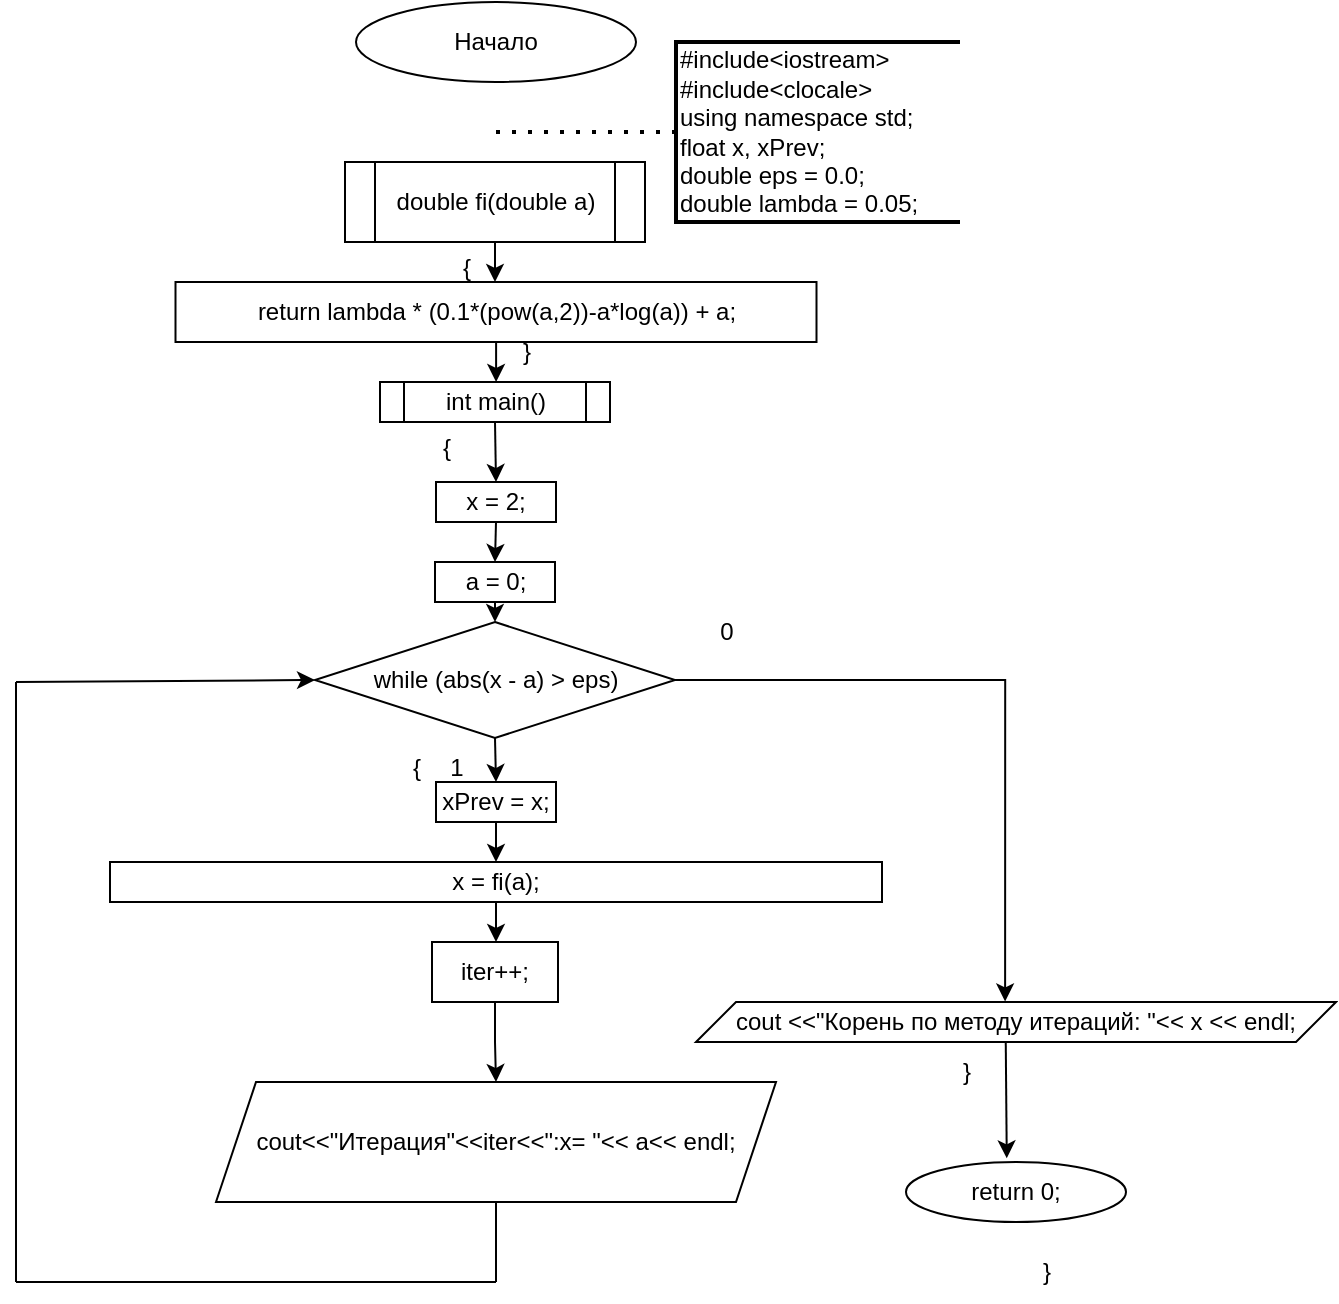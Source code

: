 <mxfile version="24.7.17">
  <diagram name="Страница — 1" id="NSx2ewMza1Y56-QGjFJZ">
    <mxGraphModel dx="1154" dy="582" grid="1" gridSize="10" guides="1" tooltips="1" connect="1" arrows="1" fold="1" page="1" pageScale="1" pageWidth="1169" pageHeight="1654" math="0" shadow="0">
      <root>
        <mxCell id="0" />
        <mxCell id="1" parent="0" />
        <mxCell id="yGaHs416NKimu-mibkIS-1" value="#include&amp;lt;iostream&amp;gt;&lt;div&gt;#include&amp;lt;clocale&amp;gt;&lt;/div&gt;&lt;div&gt;using namespace std;&lt;/div&gt;&lt;div&gt;&lt;div&gt;float x, xPrev;&lt;/div&gt;&lt;div&gt;double eps = 0.0;&lt;/div&gt;&lt;div&gt;double lambda = 0.05;&lt;/div&gt;&lt;/div&gt;" style="strokeWidth=2;html=1;shape=mxgraph.flowchart.annotation_1;align=left;pointerEvents=1;" parent="1" vertex="1">
          <mxGeometry x="670" y="40" width="142" height="90" as="geometry" />
        </mxCell>
        <mxCell id="yGaHs416NKimu-mibkIS-3" value="Начало" style="ellipse;whiteSpace=wrap;html=1;" parent="1" vertex="1">
          <mxGeometry x="510" y="20" width="140" height="40" as="geometry" />
        </mxCell>
        <mxCell id="yGaHs416NKimu-mibkIS-4" style="edgeStyle=orthogonalEdgeStyle;rounded=0;orthogonalLoop=1;jettySize=auto;html=1;exitX=0.5;exitY=1;exitDx=0;exitDy=0;exitPerimeter=0;" parent="1" source="yGaHs416NKimu-mibkIS-1" target="yGaHs416NKimu-mibkIS-1" edge="1">
          <mxGeometry relative="1" as="geometry" />
        </mxCell>
        <mxCell id="yGaHs416NKimu-mibkIS-13" style="edgeStyle=orthogonalEdgeStyle;rounded=0;orthogonalLoop=1;jettySize=auto;html=1;exitX=0.5;exitY=1;exitDx=0;exitDy=0;entryX=0.5;entryY=0;entryDx=0;entryDy=0;" parent="1" source="yGaHs416NKimu-mibkIS-5" target="yGaHs416NKimu-mibkIS-7" edge="1">
          <mxGeometry relative="1" as="geometry" />
        </mxCell>
        <mxCell id="yGaHs416NKimu-mibkIS-5" value="int main()" style="shape=process;whiteSpace=wrap;html=1;backgroundOutline=1;" parent="1" vertex="1">
          <mxGeometry x="522" y="210" width="115" height="20" as="geometry" />
        </mxCell>
        <mxCell id="yGaHs416NKimu-mibkIS-6" value="" style="endArrow=none;dashed=1;html=1;dashPattern=1 3;strokeWidth=2;rounded=0;entryX=0;entryY=0.5;entryDx=0;entryDy=0;entryPerimeter=0;" parent="1" target="yGaHs416NKimu-mibkIS-1" edge="1">
          <mxGeometry width="50" height="50" relative="1" as="geometry">
            <mxPoint x="580" y="85" as="sourcePoint" />
            <mxPoint x="595" y="120" as="targetPoint" />
          </mxGeometry>
        </mxCell>
        <mxCell id="yGaHs416NKimu-mibkIS-14" style="edgeStyle=orthogonalEdgeStyle;rounded=0;orthogonalLoop=1;jettySize=auto;html=1;exitX=0.5;exitY=1;exitDx=0;exitDy=0;entryX=0.5;entryY=0;entryDx=0;entryDy=0;" parent="1" source="yGaHs416NKimu-mibkIS-7" target="yGaHs416NKimu-mibkIS-8" edge="1">
          <mxGeometry relative="1" as="geometry" />
        </mxCell>
        <mxCell id="yGaHs416NKimu-mibkIS-7" value="x = 2;" style="whiteSpace=wrap;html=1;" parent="1" vertex="1">
          <mxGeometry x="550" y="260" width="60" height="20" as="geometry" />
        </mxCell>
        <mxCell id="yGaHs416NKimu-mibkIS-15" style="edgeStyle=orthogonalEdgeStyle;rounded=0;orthogonalLoop=1;jettySize=auto;html=1;exitX=0.5;exitY=1;exitDx=0;exitDy=0;entryX=0.5;entryY=0;entryDx=0;entryDy=0;" parent="1" source="yGaHs416NKimu-mibkIS-8" target="yGaHs416NKimu-mibkIS-9" edge="1">
          <mxGeometry relative="1" as="geometry" />
        </mxCell>
        <mxCell id="yGaHs416NKimu-mibkIS-8" value="a = 0;" style="whiteSpace=wrap;html=1;" parent="1" vertex="1">
          <mxGeometry x="549.5" y="300" width="60" height="20" as="geometry" />
        </mxCell>
        <mxCell id="yGaHs416NKimu-mibkIS-16" style="edgeStyle=orthogonalEdgeStyle;rounded=0;orthogonalLoop=1;jettySize=auto;html=1;exitX=0.5;exitY=1;exitDx=0;exitDy=0;entryX=0.5;entryY=0;entryDx=0;entryDy=0;" parent="1" source="yGaHs416NKimu-mibkIS-9" target="yGaHs416NKimu-mibkIS-10" edge="1">
          <mxGeometry relative="1" as="geometry" />
        </mxCell>
        <mxCell id="WAH0ZMijrrPHtrIPCSXs-13" style="edgeStyle=orthogonalEdgeStyle;rounded=0;orthogonalLoop=1;jettySize=auto;html=1;entryX=0.483;entryY=-0.014;entryDx=0;entryDy=0;entryPerimeter=0;" edge="1" parent="1" source="yGaHs416NKimu-mibkIS-9" target="yGaHs416NKimu-mibkIS-12">
          <mxGeometry relative="1" as="geometry">
            <mxPoint x="830" y="440" as="targetPoint" />
          </mxGeometry>
        </mxCell>
        <mxCell id="yGaHs416NKimu-mibkIS-9" value="while (abs(x - a) &amp;gt; eps)" style="rhombus;whiteSpace=wrap;html=1;" parent="1" vertex="1">
          <mxGeometry x="489.5" y="330" width="180" height="58" as="geometry" />
        </mxCell>
        <mxCell id="yGaHs416NKimu-mibkIS-17" style="edgeStyle=orthogonalEdgeStyle;rounded=0;orthogonalLoop=1;jettySize=auto;html=1;exitX=0.5;exitY=1;exitDx=0;exitDy=0;entryX=0.5;entryY=0;entryDx=0;entryDy=0;" parent="1" source="yGaHs416NKimu-mibkIS-10" target="yGaHs416NKimu-mibkIS-11" edge="1">
          <mxGeometry relative="1" as="geometry" />
        </mxCell>
        <mxCell id="yGaHs416NKimu-mibkIS-10" value="xPrev = x;" style="whiteSpace=wrap;html=1;" parent="1" vertex="1">
          <mxGeometry x="550" y="410" width="60" height="20" as="geometry" />
        </mxCell>
        <mxCell id="WAH0ZMijrrPHtrIPCSXs-14" value="" style="edgeStyle=orthogonalEdgeStyle;rounded=0;orthogonalLoop=1;jettySize=auto;html=1;" edge="1" parent="1" source="yGaHs416NKimu-mibkIS-11" target="WAH0ZMijrrPHtrIPCSXs-12">
          <mxGeometry relative="1" as="geometry" />
        </mxCell>
        <mxCell id="yGaHs416NKimu-mibkIS-11" value="x = fi(a);" style="whiteSpace=wrap;html=1;" parent="1" vertex="1">
          <mxGeometry x="387" y="450" width="386" height="20" as="geometry" />
        </mxCell>
        <mxCell id="yGaHs416NKimu-mibkIS-12" value="cout &amp;lt;&amp;lt;&quot;Корень по методу итераций: &quot;&amp;lt;&amp;lt; x &amp;lt;&amp;lt; endl;" style="shape=parallelogram;perimeter=parallelogramPerimeter;whiteSpace=wrap;html=1;fixedSize=1;" parent="1" vertex="1">
          <mxGeometry x="680" y="520" width="320" height="20" as="geometry" />
        </mxCell>
        <mxCell id="yGaHs416NKimu-mibkIS-20" value="return 0;" style="ellipse;whiteSpace=wrap;html=1;" parent="1" vertex="1">
          <mxGeometry x="785" y="600" width="110" height="30" as="geometry" />
        </mxCell>
        <mxCell id="yGaHs416NKimu-mibkIS-22" value="}" style="text;html=1;align=center;verticalAlign=middle;resizable=0;points=[];autosize=1;strokeColor=none;fillColor=none;" parent="1" vertex="1">
          <mxGeometry x="800" y="540" width="30" height="30" as="geometry" />
        </mxCell>
        <mxCell id="yGaHs416NKimu-mibkIS-23" value="{" style="text;html=1;align=center;verticalAlign=middle;resizable=0;points=[];autosize=1;strokeColor=none;fillColor=none;" parent="1" vertex="1">
          <mxGeometry x="525" y="388" width="30" height="30" as="geometry" />
        </mxCell>
        <mxCell id="yGaHs416NKimu-mibkIS-24" value="}" style="text;html=1;align=center;verticalAlign=middle;resizable=0;points=[];autosize=1;strokeColor=none;fillColor=none;" parent="1" vertex="1">
          <mxGeometry x="840" y="640" width="30" height="30" as="geometry" />
        </mxCell>
        <mxCell id="wTW0I9WCVZT_YMMqWmr7-3" value="" style="endArrow=classic;html=1;rounded=0;entryX=0.458;entryY=-0.062;entryDx=0;entryDy=0;entryPerimeter=0;exitX=0.484;exitY=1.021;exitDx=0;exitDy=0;exitPerimeter=0;" parent="1" source="yGaHs416NKimu-mibkIS-12" target="yGaHs416NKimu-mibkIS-20" edge="1">
          <mxGeometry width="50" height="50" relative="1" as="geometry">
            <mxPoint x="670" y="440" as="sourcePoint" />
            <mxPoint x="720" y="390" as="targetPoint" />
          </mxGeometry>
        </mxCell>
        <mxCell id="WAH0ZMijrrPHtrIPCSXs-4" value="" style="edgeStyle=orthogonalEdgeStyle;rounded=0;orthogonalLoop=1;jettySize=auto;html=1;" edge="1" parent="1" source="WAH0ZMijrrPHtrIPCSXs-1" target="WAH0ZMijrrPHtrIPCSXs-2">
          <mxGeometry relative="1" as="geometry" />
        </mxCell>
        <mxCell id="WAH0ZMijrrPHtrIPCSXs-1" value="double fi(double a)" style="shape=process;whiteSpace=wrap;html=1;backgroundOutline=1;" vertex="1" parent="1">
          <mxGeometry x="504.5" y="100" width="150" height="40" as="geometry" />
        </mxCell>
        <mxCell id="WAH0ZMijrrPHtrIPCSXs-8" style="edgeStyle=orthogonalEdgeStyle;rounded=0;orthogonalLoop=1;jettySize=auto;html=1;entryX=0.5;entryY=0;entryDx=0;entryDy=0;" edge="1" parent="1" source="WAH0ZMijrrPHtrIPCSXs-2" target="yGaHs416NKimu-mibkIS-5">
          <mxGeometry relative="1" as="geometry" />
        </mxCell>
        <mxCell id="WAH0ZMijrrPHtrIPCSXs-2" value="return lambda * (0.1*(pow(a,2))-a*log(a)) + a;" style="rounded=0;whiteSpace=wrap;html=1;" vertex="1" parent="1">
          <mxGeometry x="419.75" y="160" width="320.5" height="30" as="geometry" />
        </mxCell>
        <mxCell id="WAH0ZMijrrPHtrIPCSXs-9" value="}" style="text;html=1;align=center;verticalAlign=middle;resizable=0;points=[];autosize=1;strokeColor=none;fillColor=none;" vertex="1" parent="1">
          <mxGeometry x="580" y="180" width="30" height="30" as="geometry" />
        </mxCell>
        <mxCell id="WAH0ZMijrrPHtrIPCSXs-10" value="{&lt;div&gt;&lt;br&gt;&lt;/div&gt;" style="text;html=1;align=center;verticalAlign=middle;resizable=0;points=[];autosize=1;strokeColor=none;fillColor=none;" vertex="1" parent="1">
          <mxGeometry x="550" y="140" width="30" height="40" as="geometry" />
        </mxCell>
        <mxCell id="WAH0ZMijrrPHtrIPCSXs-11" value="{&lt;div&gt;&lt;br&gt;&lt;/div&gt;" style="text;html=1;align=center;verticalAlign=middle;resizable=0;points=[];autosize=1;strokeColor=none;fillColor=none;" vertex="1" parent="1">
          <mxGeometry x="540" y="230" width="30" height="40" as="geometry" />
        </mxCell>
        <mxCell id="WAH0ZMijrrPHtrIPCSXs-18" value="" style="edgeStyle=orthogonalEdgeStyle;rounded=0;orthogonalLoop=1;jettySize=auto;html=1;" edge="1" parent="1" source="WAH0ZMijrrPHtrIPCSXs-12" target="WAH0ZMijrrPHtrIPCSXs-17">
          <mxGeometry relative="1" as="geometry" />
        </mxCell>
        <mxCell id="WAH0ZMijrrPHtrIPCSXs-12" value="iter++;" style="rounded=0;whiteSpace=wrap;html=1;" vertex="1" parent="1">
          <mxGeometry x="548" y="490" width="63" height="30" as="geometry" />
        </mxCell>
        <mxCell id="WAH0ZMijrrPHtrIPCSXs-15" value="0" style="text;html=1;align=center;verticalAlign=middle;resizable=0;points=[];autosize=1;strokeColor=none;fillColor=none;" vertex="1" parent="1">
          <mxGeometry x="680" y="320" width="30" height="30" as="geometry" />
        </mxCell>
        <mxCell id="WAH0ZMijrrPHtrIPCSXs-16" value="1" style="text;html=1;align=center;verticalAlign=middle;resizable=0;points=[];autosize=1;strokeColor=none;fillColor=none;" vertex="1" parent="1">
          <mxGeometry x="545" y="388" width="30" height="30" as="geometry" />
        </mxCell>
        <mxCell id="WAH0ZMijrrPHtrIPCSXs-17" value="cout&amp;lt;&amp;lt;&quot;Итерация&quot;&amp;lt;&amp;lt;iter&amp;lt;&amp;lt;&quot;:x= &quot;&amp;lt;&amp;lt; a&amp;lt;&amp;lt; endl;" style="shape=parallelogram;perimeter=parallelogramPerimeter;whiteSpace=wrap;html=1;fixedSize=1;" vertex="1" parent="1">
          <mxGeometry x="440" y="560" width="280" height="60" as="geometry" />
        </mxCell>
        <mxCell id="WAH0ZMijrrPHtrIPCSXs-20" value="" style="endArrow=none;html=1;rounded=0;exitX=0.5;exitY=1;exitDx=0;exitDy=0;" edge="1" parent="1" source="WAH0ZMijrrPHtrIPCSXs-17">
          <mxGeometry width="50" height="50" relative="1" as="geometry">
            <mxPoint x="600" y="530" as="sourcePoint" />
            <mxPoint x="580" y="660" as="targetPoint" />
          </mxGeometry>
        </mxCell>
        <mxCell id="WAH0ZMijrrPHtrIPCSXs-23" value="" style="endArrow=none;html=1;rounded=0;" edge="1" parent="1">
          <mxGeometry width="50" height="50" relative="1" as="geometry">
            <mxPoint x="580" y="660" as="sourcePoint" />
            <mxPoint x="340" y="660" as="targetPoint" />
          </mxGeometry>
        </mxCell>
        <mxCell id="WAH0ZMijrrPHtrIPCSXs-24" value="" style="endArrow=none;html=1;rounded=0;" edge="1" parent="1">
          <mxGeometry width="50" height="50" relative="1" as="geometry">
            <mxPoint x="340" y="660" as="sourcePoint" />
            <mxPoint x="340" y="360" as="targetPoint" />
          </mxGeometry>
        </mxCell>
        <mxCell id="WAH0ZMijrrPHtrIPCSXs-25" value="" style="endArrow=classic;html=1;rounded=0;entryX=0;entryY=0.5;entryDx=0;entryDy=0;" edge="1" parent="1" target="yGaHs416NKimu-mibkIS-9">
          <mxGeometry width="50" height="50" relative="1" as="geometry">
            <mxPoint x="340" y="360" as="sourcePoint" />
            <mxPoint x="650" y="480" as="targetPoint" />
          </mxGeometry>
        </mxCell>
      </root>
    </mxGraphModel>
  </diagram>
</mxfile>
